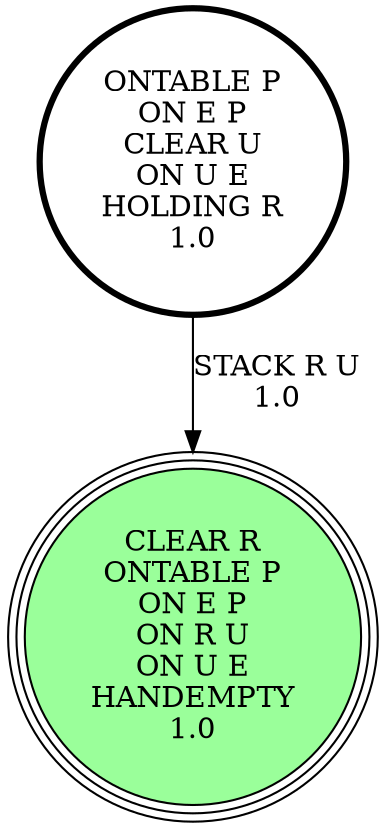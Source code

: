 digraph {
"ONTABLE P\nON E P\nCLEAR U\nON U E\nHOLDING R\n1.0\n" -> "CLEAR R\nONTABLE P\nON E P\nON R U\nON U E\nHANDEMPTY\n1.0\n"[label="STACK R U\n1.0\n"];
"CLEAR R\nONTABLE P\nON E P\nON R U\nON U E\nHANDEMPTY\n1.0\n" [shape=circle, style=filled, fillcolor=palegreen1, peripheries=3];
"CLEAR R\nONTABLE P\nON E P\nON R U\nON U E\nHANDEMPTY\n1.0\n" [shape=circle, style=filled, fillcolor=palegreen1, peripheries=3];
"ONTABLE P\nON E P\nCLEAR U\nON U E\nHOLDING R\n1.0\n" [shape=circle, penwidth=3];
}

